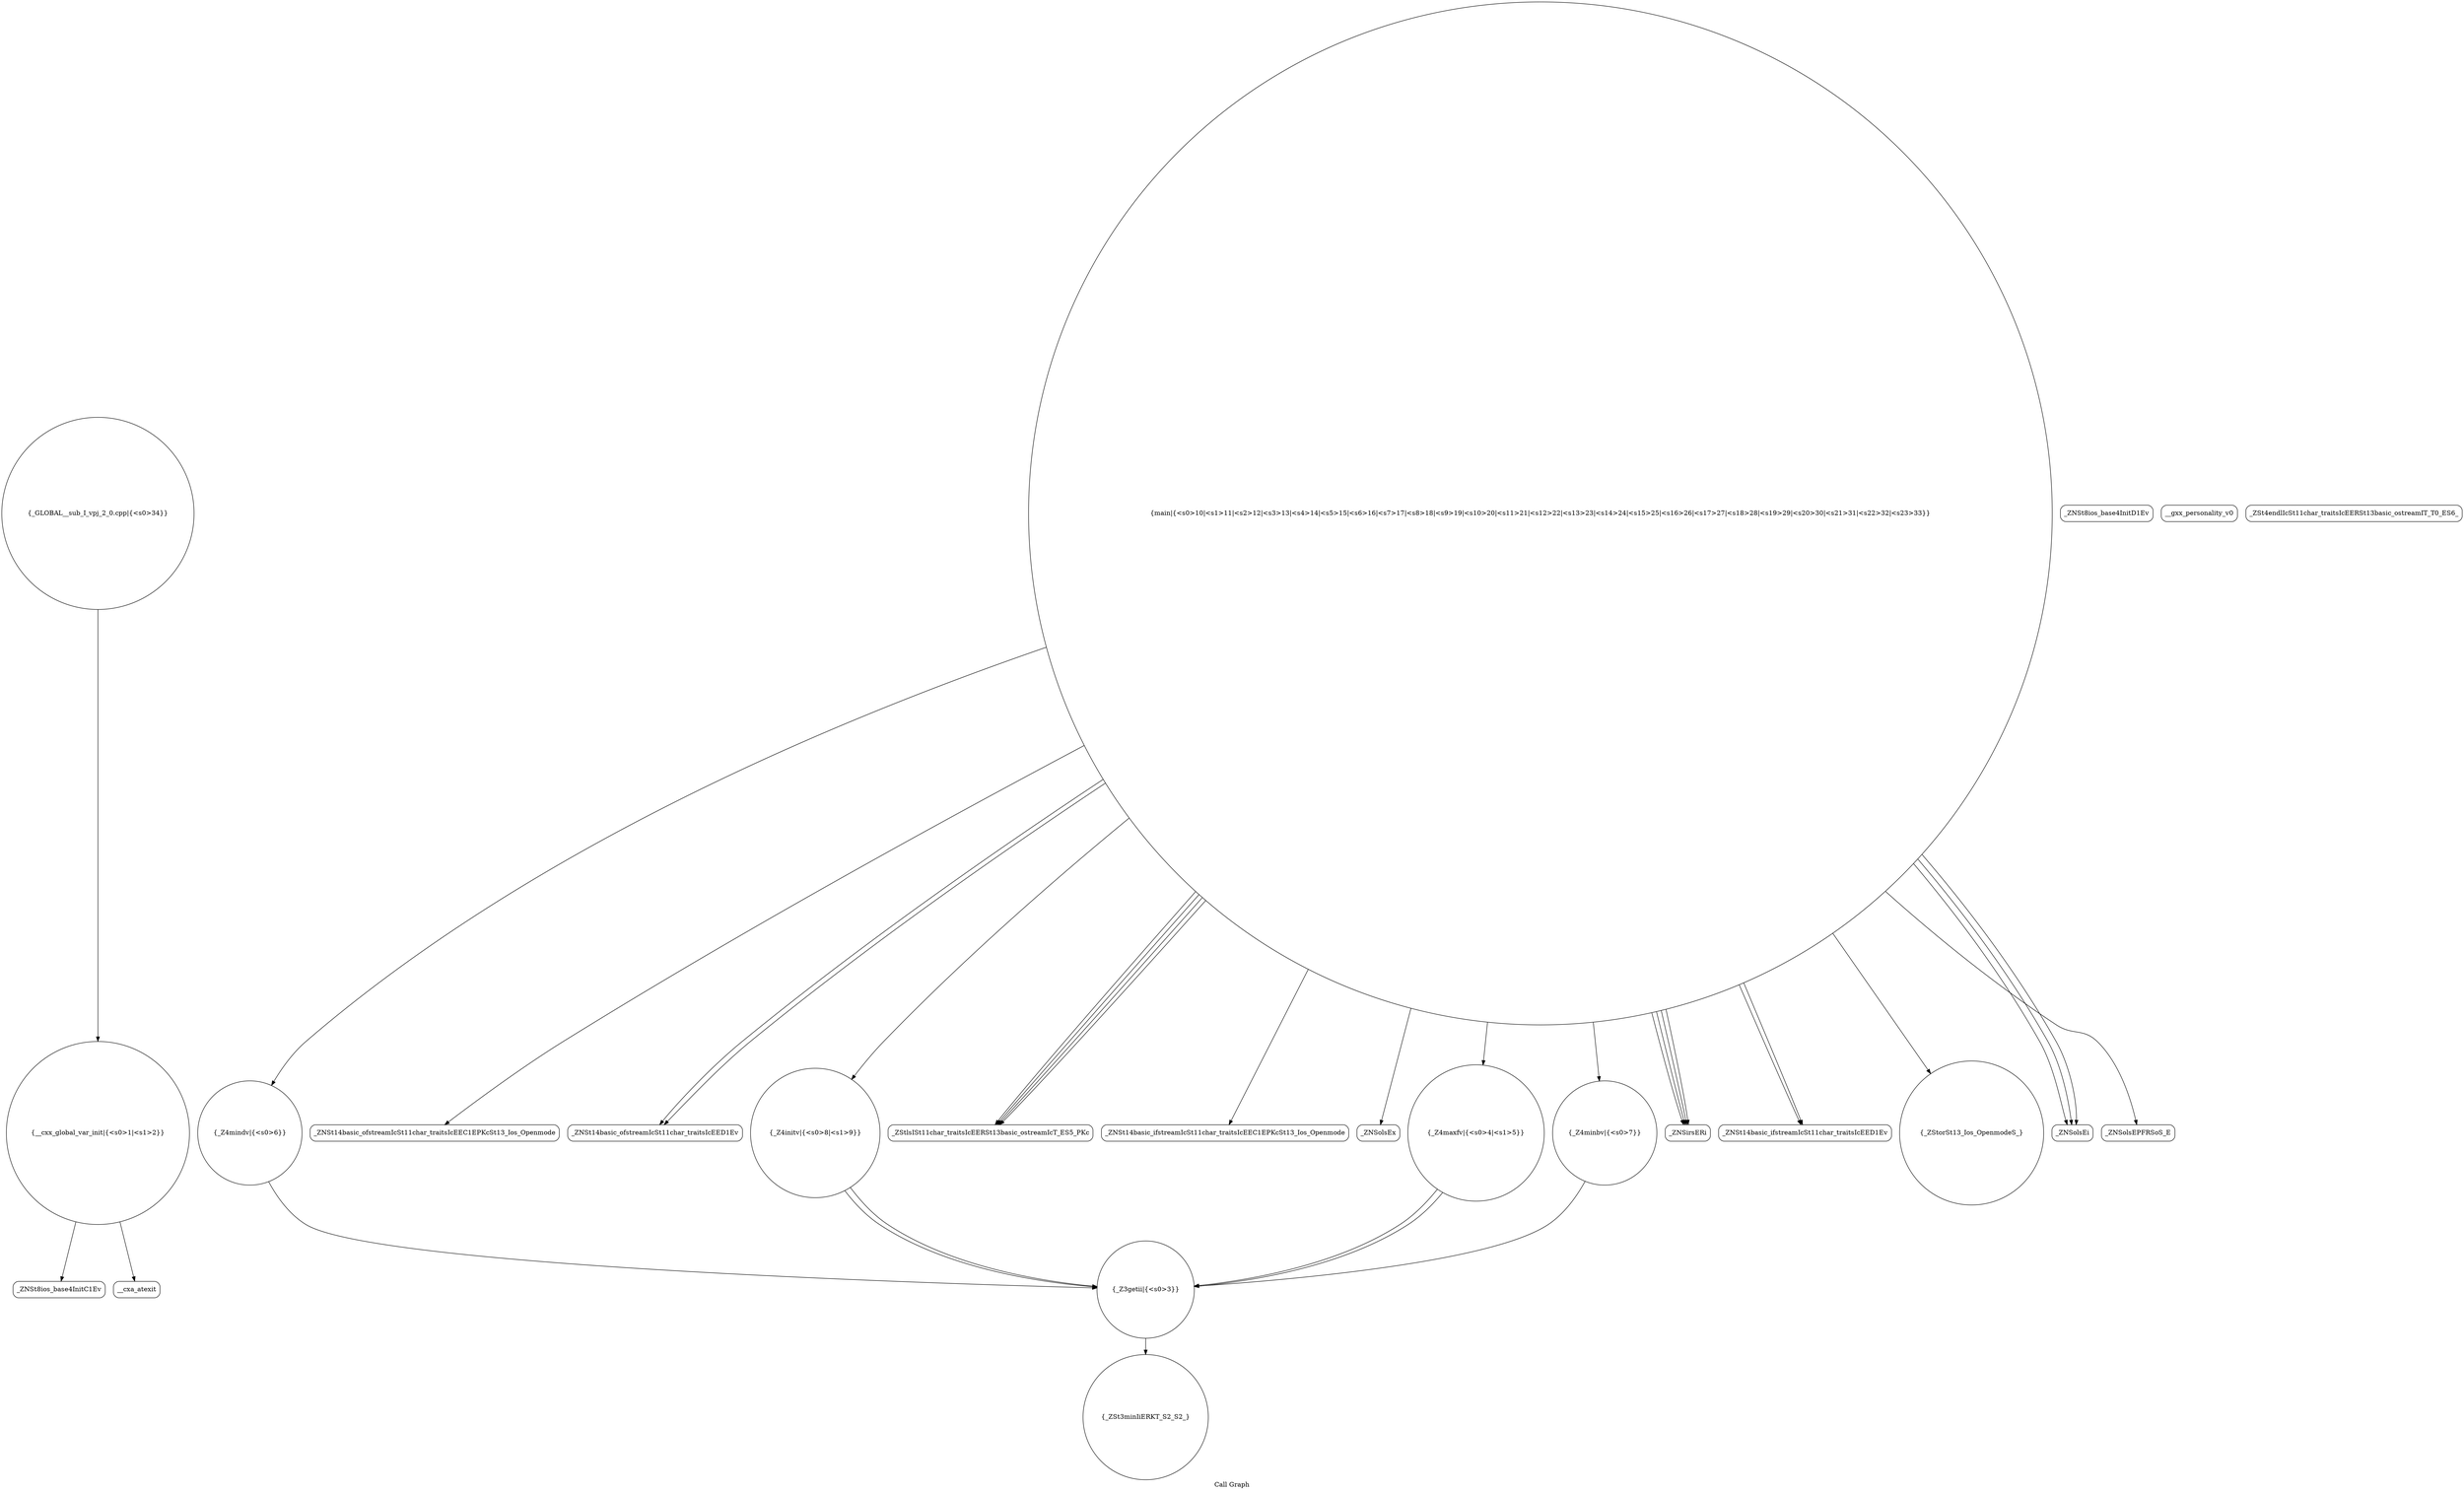 digraph "Call Graph" {
	label="Call Graph";

	Node0x564db3653140 [shape=record,shape=circle,label="{__cxx_global_var_init|{<s0>1|<s1>2}}"];
	Node0x564db3653140:s0 -> Node0x564db36535d0[color=black];
	Node0x564db3653140:s1 -> Node0x564db36536d0[color=black];
	Node0x564db36538d0 [shape=record,shape=circle,label="{_Z4mindv|{<s0>6}}"];
	Node0x564db36538d0:s0 -> Node0x564db3653750[color=black];
	Node0x564db3653c50 [shape=record,shape=Mrecord,label="{_ZNSt14basic_ofstreamIcSt11char_traitsIcEEC1EPKcSt13_Ios_Openmode}"];
	Node0x564db3653fd0 [shape=record,shape=Mrecord,label="{_ZNSt14basic_ofstreamIcSt11char_traitsIcEED1Ev}"];
	Node0x564db3653650 [shape=record,shape=Mrecord,label="{_ZNSt8ios_base4InitD1Ev}"];
	Node0x564db36539d0 [shape=record,shape=circle,label="{_Z4initv|{<s0>8|<s1>9}}"];
	Node0x564db36539d0:s0 -> Node0x564db3653750[color=black];
	Node0x564db36539d0:s1 -> Node0x564db3653750[color=black];
	Node0x564db3653d50 [shape=record,shape=Mrecord,label="{_ZStlsISt11char_traitsIcEERSt13basic_ostreamIcT_ES5_PKc}"];
	Node0x564db36540d0 [shape=record,shape=circle,label="{_GLOBAL__sub_I_vpj_2_0.cpp|{<s0>34}}"];
	Node0x564db36540d0:s0 -> Node0x564db3653140[color=black];
	Node0x564db3653750 [shape=record,shape=circle,label="{_Z3getii|{<s0>3}}"];
	Node0x564db3653750:s0 -> Node0x564db36537d0[color=black];
	Node0x564db3653ad0 [shape=record,shape=Mrecord,label="{_ZNSt14basic_ifstreamIcSt11char_traitsIcEEC1EPKcSt13_Ios_Openmode}"];
	Node0x564db3653e50 [shape=record,shape=Mrecord,label="{_ZNSolsEx}"];
	Node0x564db3653850 [shape=record,shape=circle,label="{_Z4maxfv|{<s0>4|<s1>5}}"];
	Node0x564db3653850:s0 -> Node0x564db3653750[color=black];
	Node0x564db3653850:s1 -> Node0x564db3653750[color=black];
	Node0x564db3653bd0 [shape=record,shape=Mrecord,label="{__gxx_personality_v0}"];
	Node0x564db3653f50 [shape=record,shape=Mrecord,label="{_ZSt4endlIcSt11char_traitsIcEERSt13basic_ostreamIT_T0_ES6_}"];
	Node0x564db36535d0 [shape=record,shape=Mrecord,label="{_ZNSt8ios_base4InitC1Ev}"];
	Node0x564db3653950 [shape=record,shape=circle,label="{_Z4minbv|{<s0>7}}"];
	Node0x564db3653950:s0 -> Node0x564db3653750[color=black];
	Node0x564db3653cd0 [shape=record,shape=Mrecord,label="{_ZNSirsERi}"];
	Node0x564db3654050 [shape=record,shape=Mrecord,label="{_ZNSt14basic_ifstreamIcSt11char_traitsIcEED1Ev}"];
	Node0x564db36536d0 [shape=record,shape=Mrecord,label="{__cxa_atexit}"];
	Node0x564db3653a50 [shape=record,shape=circle,label="{main|{<s0>10|<s1>11|<s2>12|<s3>13|<s4>14|<s5>15|<s6>16|<s7>17|<s8>18|<s9>19|<s10>20|<s11>21|<s12>22|<s13>23|<s14>24|<s15>25|<s16>26|<s17>27|<s18>28|<s19>29|<s20>30|<s21>31|<s22>32|<s23>33}}"];
	Node0x564db3653a50:s0 -> Node0x564db3653ad0[color=black];
	Node0x564db3653a50:s1 -> Node0x564db3653b50[color=black];
	Node0x564db3653a50:s2 -> Node0x564db3653c50[color=black];
	Node0x564db3653a50:s3 -> Node0x564db36539d0[color=black];
	Node0x564db3653a50:s4 -> Node0x564db3653cd0[color=black];
	Node0x564db3653a50:s5 -> Node0x564db3653cd0[color=black];
	Node0x564db3653a50:s6 -> Node0x564db3653cd0[color=black];
	Node0x564db3653a50:s7 -> Node0x564db3653cd0[color=black];
	Node0x564db3653a50:s8 -> Node0x564db3653d50[color=black];
	Node0x564db3653a50:s9 -> Node0x564db3653dd0[color=black];
	Node0x564db3653a50:s10 -> Node0x564db3653d50[color=black];
	Node0x564db3653a50:s11 -> Node0x564db3653850[color=black];
	Node0x564db3653a50:s12 -> Node0x564db3653e50[color=black];
	Node0x564db3653a50:s13 -> Node0x564db3653d50[color=black];
	Node0x564db3653a50:s14 -> Node0x564db36538d0[color=black];
	Node0x564db3653a50:s15 -> Node0x564db3653dd0[color=black];
	Node0x564db3653a50:s16 -> Node0x564db3653d50[color=black];
	Node0x564db3653a50:s17 -> Node0x564db3653950[color=black];
	Node0x564db3653a50:s18 -> Node0x564db3653dd0[color=black];
	Node0x564db3653a50:s19 -> Node0x564db3653ed0[color=black];
	Node0x564db3653a50:s20 -> Node0x564db3653fd0[color=black];
	Node0x564db3653a50:s21 -> Node0x564db3653fd0[color=black];
	Node0x564db3653a50:s22 -> Node0x564db3654050[color=black];
	Node0x564db3653a50:s23 -> Node0x564db3654050[color=black];
	Node0x564db3653dd0 [shape=record,shape=Mrecord,label="{_ZNSolsEi}"];
	Node0x564db36537d0 [shape=record,shape=circle,label="{_ZSt3minIiERKT_S2_S2_}"];
	Node0x564db3653b50 [shape=record,shape=circle,label="{_ZStorSt13_Ios_OpenmodeS_}"];
	Node0x564db3653ed0 [shape=record,shape=Mrecord,label="{_ZNSolsEPFRSoS_E}"];
}
